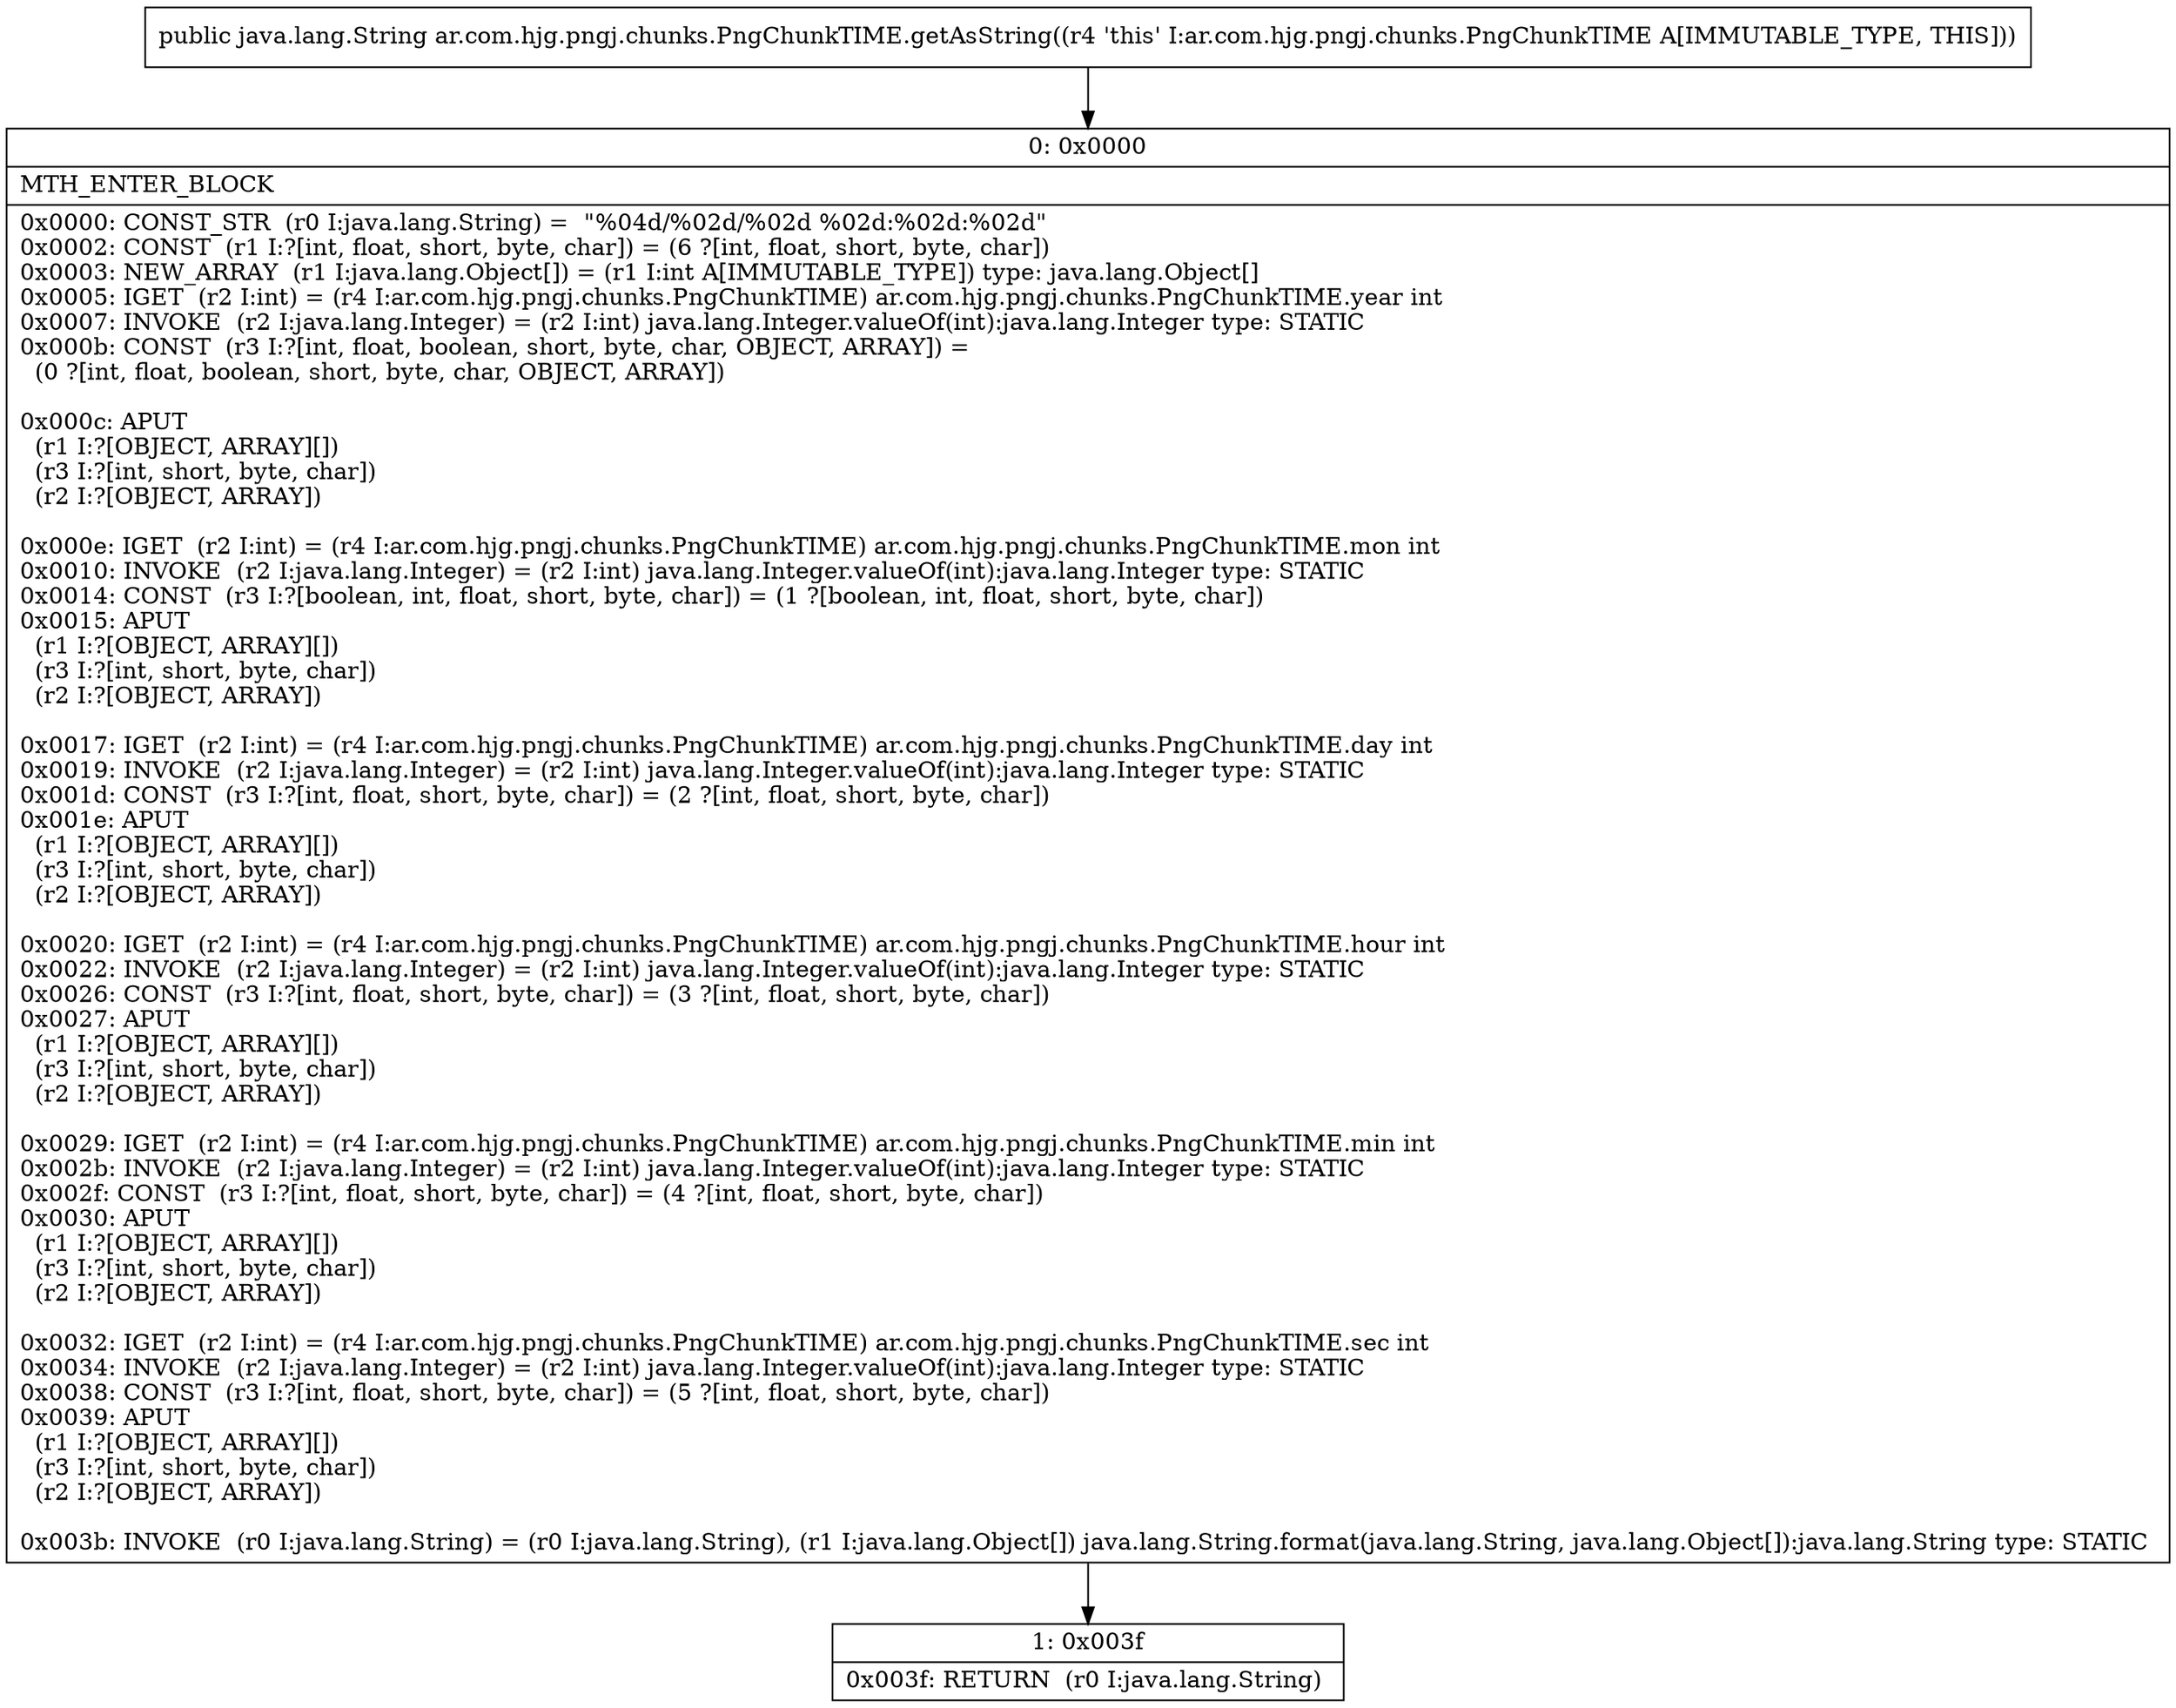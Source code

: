 digraph "CFG forar.com.hjg.pngj.chunks.PngChunkTIME.getAsString()Ljava\/lang\/String;" {
Node_0 [shape=record,label="{0\:\ 0x0000|MTH_ENTER_BLOCK\l|0x0000: CONST_STR  (r0 I:java.lang.String) =  \"%04d\/%02d\/%02d %02d:%02d:%02d\" \l0x0002: CONST  (r1 I:?[int, float, short, byte, char]) = (6 ?[int, float, short, byte, char]) \l0x0003: NEW_ARRAY  (r1 I:java.lang.Object[]) = (r1 I:int A[IMMUTABLE_TYPE]) type: java.lang.Object[] \l0x0005: IGET  (r2 I:int) = (r4 I:ar.com.hjg.pngj.chunks.PngChunkTIME) ar.com.hjg.pngj.chunks.PngChunkTIME.year int \l0x0007: INVOKE  (r2 I:java.lang.Integer) = (r2 I:int) java.lang.Integer.valueOf(int):java.lang.Integer type: STATIC \l0x000b: CONST  (r3 I:?[int, float, boolean, short, byte, char, OBJECT, ARRAY]) = \l  (0 ?[int, float, boolean, short, byte, char, OBJECT, ARRAY])\l \l0x000c: APUT  \l  (r1 I:?[OBJECT, ARRAY][])\l  (r3 I:?[int, short, byte, char])\l  (r2 I:?[OBJECT, ARRAY])\l \l0x000e: IGET  (r2 I:int) = (r4 I:ar.com.hjg.pngj.chunks.PngChunkTIME) ar.com.hjg.pngj.chunks.PngChunkTIME.mon int \l0x0010: INVOKE  (r2 I:java.lang.Integer) = (r2 I:int) java.lang.Integer.valueOf(int):java.lang.Integer type: STATIC \l0x0014: CONST  (r3 I:?[boolean, int, float, short, byte, char]) = (1 ?[boolean, int, float, short, byte, char]) \l0x0015: APUT  \l  (r1 I:?[OBJECT, ARRAY][])\l  (r3 I:?[int, short, byte, char])\l  (r2 I:?[OBJECT, ARRAY])\l \l0x0017: IGET  (r2 I:int) = (r4 I:ar.com.hjg.pngj.chunks.PngChunkTIME) ar.com.hjg.pngj.chunks.PngChunkTIME.day int \l0x0019: INVOKE  (r2 I:java.lang.Integer) = (r2 I:int) java.lang.Integer.valueOf(int):java.lang.Integer type: STATIC \l0x001d: CONST  (r3 I:?[int, float, short, byte, char]) = (2 ?[int, float, short, byte, char]) \l0x001e: APUT  \l  (r1 I:?[OBJECT, ARRAY][])\l  (r3 I:?[int, short, byte, char])\l  (r2 I:?[OBJECT, ARRAY])\l \l0x0020: IGET  (r2 I:int) = (r4 I:ar.com.hjg.pngj.chunks.PngChunkTIME) ar.com.hjg.pngj.chunks.PngChunkTIME.hour int \l0x0022: INVOKE  (r2 I:java.lang.Integer) = (r2 I:int) java.lang.Integer.valueOf(int):java.lang.Integer type: STATIC \l0x0026: CONST  (r3 I:?[int, float, short, byte, char]) = (3 ?[int, float, short, byte, char]) \l0x0027: APUT  \l  (r1 I:?[OBJECT, ARRAY][])\l  (r3 I:?[int, short, byte, char])\l  (r2 I:?[OBJECT, ARRAY])\l \l0x0029: IGET  (r2 I:int) = (r4 I:ar.com.hjg.pngj.chunks.PngChunkTIME) ar.com.hjg.pngj.chunks.PngChunkTIME.min int \l0x002b: INVOKE  (r2 I:java.lang.Integer) = (r2 I:int) java.lang.Integer.valueOf(int):java.lang.Integer type: STATIC \l0x002f: CONST  (r3 I:?[int, float, short, byte, char]) = (4 ?[int, float, short, byte, char]) \l0x0030: APUT  \l  (r1 I:?[OBJECT, ARRAY][])\l  (r3 I:?[int, short, byte, char])\l  (r2 I:?[OBJECT, ARRAY])\l \l0x0032: IGET  (r2 I:int) = (r4 I:ar.com.hjg.pngj.chunks.PngChunkTIME) ar.com.hjg.pngj.chunks.PngChunkTIME.sec int \l0x0034: INVOKE  (r2 I:java.lang.Integer) = (r2 I:int) java.lang.Integer.valueOf(int):java.lang.Integer type: STATIC \l0x0038: CONST  (r3 I:?[int, float, short, byte, char]) = (5 ?[int, float, short, byte, char]) \l0x0039: APUT  \l  (r1 I:?[OBJECT, ARRAY][])\l  (r3 I:?[int, short, byte, char])\l  (r2 I:?[OBJECT, ARRAY])\l \l0x003b: INVOKE  (r0 I:java.lang.String) = (r0 I:java.lang.String), (r1 I:java.lang.Object[]) java.lang.String.format(java.lang.String, java.lang.Object[]):java.lang.String type: STATIC \l}"];
Node_1 [shape=record,label="{1\:\ 0x003f|0x003f: RETURN  (r0 I:java.lang.String) \l}"];
MethodNode[shape=record,label="{public java.lang.String ar.com.hjg.pngj.chunks.PngChunkTIME.getAsString((r4 'this' I:ar.com.hjg.pngj.chunks.PngChunkTIME A[IMMUTABLE_TYPE, THIS])) }"];
MethodNode -> Node_0;
Node_0 -> Node_1;
}

